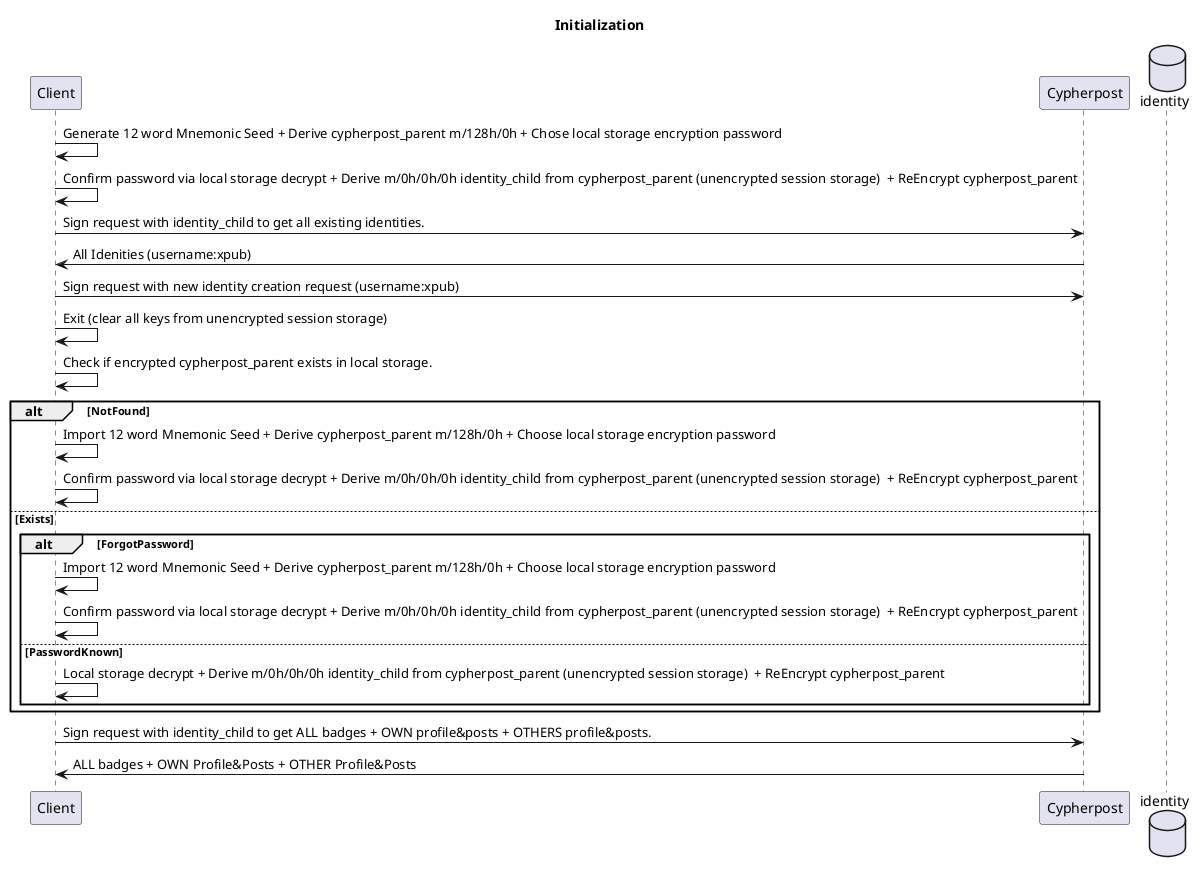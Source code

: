 @startuml
title Initialization

participant Client
participant Cypherpost
database identity

'Register Identity

Client->Client: Generate 12 word Mnemonic Seed + Derive cypherpost_parent m/128h/0h + Chose local storage encryption password
Client->Client: Confirm password via local storage decrypt + Derive m/0h/0h/0h identity_child from cypherpost_parent (unencrypted session storage)  + ReEncrypt cypherpost_parent
Client->Cypherpost: Sign request with identity_child to get all existing identities.
Cypherpost->Client: All Idenities (username:xpub)
Client->Cypherpost: Sign request with new identity creation request (username:xpub)
Client->Client: Exit (clear all keys from unencrypted session storage)

'Enter

Client->Client: Check if encrypted cypherpost_parent exists in local storage.

alt NotFound
  Client->Client: Import 12 word Mnemonic Seed + Derive cypherpost_parent m/128h/0h + Choose local storage encryption password
  Client->Client: Confirm password via local storage decrypt + Derive m/0h/0h/0h identity_child from cypherpost_parent (unencrypted session storage)  + ReEncrypt cypherpost_parent

else Exists
  alt ForgotPassword
    Client->Client: Import 12 word Mnemonic Seed + Derive cypherpost_parent m/128h/0h + Choose local storage encryption password
    Client->Client: Confirm password via local storage decrypt + Derive m/0h/0h/0h identity_child from cypherpost_parent (unencrypted session storage)  + ReEncrypt cypherpost_parent
  else PasswordKnown
    Client->Client: Local storage decrypt + Derive m/0h/0h/0h identity_child from cypherpost_parent (unencrypted session storage)  + ReEncrypt cypherpost_parent
  end
end

Client->Cypherpost: Sign request with identity_child to get ALL badges + OWN profile&posts + OTHERS profile&posts.
Cypherpost->Client: ALL badges + OWN Profile&Posts + OTHER Profile&Posts

@enduml

